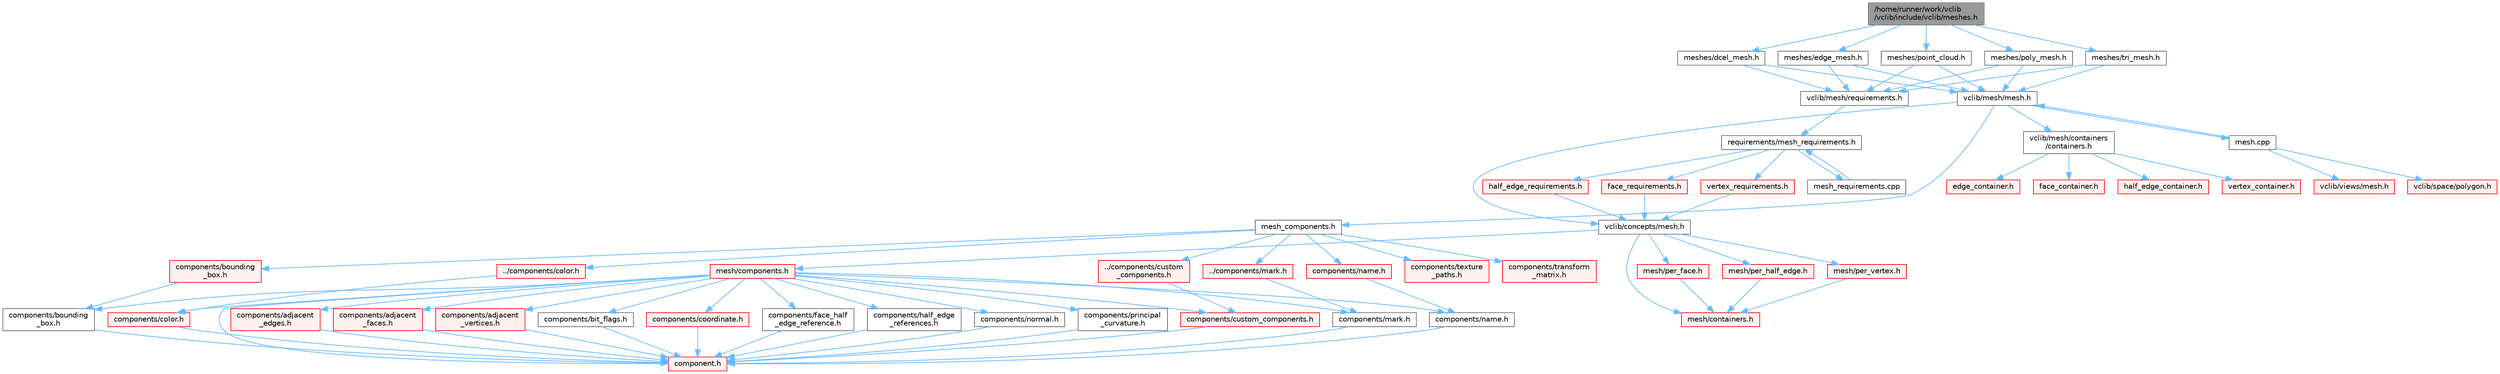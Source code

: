 digraph "/home/runner/work/vclib/vclib/include/vclib/meshes.h"
{
 // LATEX_PDF_SIZE
  bgcolor="transparent";
  edge [fontname=Helvetica,fontsize=10,labelfontname=Helvetica,labelfontsize=10];
  node [fontname=Helvetica,fontsize=10,shape=box,height=0.2,width=0.4];
  Node1 [label="/home/runner/work/vclib\l/vclib/include/vclib/meshes.h",height=0.2,width=0.4,color="gray40", fillcolor="grey60", style="filled", fontcolor="black",tooltip=" "];
  Node1 -> Node2 [color="steelblue1",style="solid"];
  Node2 [label="meshes/dcel_mesh.h",height=0.2,width=0.4,color="grey40", fillcolor="white", style="filled",URL="$dcel__mesh_8h.html",tooltip=" "];
  Node2 -> Node3 [color="steelblue1",style="solid"];
  Node3 [label="vclib/mesh/mesh.h",height=0.2,width=0.4,color="grey40", fillcolor="white", style="filled",URL="$mesh_2mesh_8h.html",tooltip=" "];
  Node3 -> Node4 [color="steelblue1",style="solid"];
  Node4 [label="vclib/concepts/mesh.h",height=0.2,width=0.4,color="grey40", fillcolor="white", style="filled",URL="$concepts_2mesh_8h.html",tooltip=" "];
  Node4 -> Node5 [color="steelblue1",style="solid"];
  Node5 [label="mesh/components.h",height=0.2,width=0.4,color="red", fillcolor="#FFF0F0", style="filled",URL="$concepts_2mesh_2components_8h.html",tooltip=" "];
  Node5 -> Node6 [color="steelblue1",style="solid"];
  Node6 [label="components/adjacent\l_edges.h",height=0.2,width=0.4,color="red", fillcolor="#FFF0F0", style="filled",URL="$concepts_2mesh_2components_2adjacent__edges_8h.html",tooltip=" "];
  Node6 -> Node8 [color="steelblue1",style="solid"];
  Node8 [label="component.h",height=0.2,width=0.4,color="red", fillcolor="#FFF0F0", style="filled",URL="$component_8h.html",tooltip=" "];
  Node5 -> Node20 [color="steelblue1",style="solid"];
  Node20 [label="components/adjacent\l_faces.h",height=0.2,width=0.4,color="red", fillcolor="#FFF0F0", style="filled",URL="$concepts_2mesh_2components_2adjacent__faces_8h.html",tooltip=" "];
  Node20 -> Node8 [color="steelblue1",style="solid"];
  Node5 -> Node21 [color="steelblue1",style="solid"];
  Node21 [label="components/adjacent\l_vertices.h",height=0.2,width=0.4,color="red", fillcolor="#FFF0F0", style="filled",URL="$concepts_2mesh_2components_2adjacent__vertices_8h.html",tooltip=" "];
  Node21 -> Node8 [color="steelblue1",style="solid"];
  Node5 -> Node22 [color="steelblue1",style="solid"];
  Node22 [label="components/bit_flags.h",height=0.2,width=0.4,color="grey40", fillcolor="white", style="filled",URL="$concepts_2mesh_2components_2bit__flags_8h.html",tooltip=" "];
  Node22 -> Node8 [color="steelblue1",style="solid"];
  Node5 -> Node23 [color="steelblue1",style="solid"];
  Node23 [label="components/bounding\l_box.h",height=0.2,width=0.4,color="grey40", fillcolor="white", style="filled",URL="$concepts_2mesh_2components_2bounding__box_8h.html",tooltip=" "];
  Node23 -> Node8 [color="steelblue1",style="solid"];
  Node5 -> Node24 [color="steelblue1",style="solid"];
  Node24 [label="components/color.h",height=0.2,width=0.4,color="red", fillcolor="#FFF0F0", style="filled",URL="$concepts_2mesh_2components_2color_8h.html",tooltip=" "];
  Node24 -> Node8 [color="steelblue1",style="solid"];
  Node5 -> Node8 [color="steelblue1",style="solid"];
  Node5 -> Node40 [color="steelblue1",style="solid"];
  Node40 [label="components/coordinate.h",height=0.2,width=0.4,color="red", fillcolor="#FFF0F0", style="filled",URL="$concepts_2mesh_2components_2coordinate_8h.html",tooltip=" "];
  Node40 -> Node8 [color="steelblue1",style="solid"];
  Node5 -> Node41 [color="steelblue1",style="solid"];
  Node41 [label="components/custom_components.h",height=0.2,width=0.4,color="red", fillcolor="#FFF0F0", style="filled",URL="$concepts_2mesh_2components_2custom__components_8h.html",tooltip=" "];
  Node41 -> Node8 [color="steelblue1",style="solid"];
  Node5 -> Node43 [color="steelblue1",style="solid"];
  Node43 [label="components/face_half\l_edge_reference.h",height=0.2,width=0.4,color="grey40", fillcolor="white", style="filled",URL="$concepts_2mesh_2components_2face__half__edge__reference_8h.html",tooltip=" "];
  Node43 -> Node8 [color="steelblue1",style="solid"];
  Node5 -> Node44 [color="steelblue1",style="solid"];
  Node44 [label="components/half_edge\l_references.h",height=0.2,width=0.4,color="grey40", fillcolor="white", style="filled",URL="$concepts_2mesh_2components_2half__edge__references_8h.html",tooltip=" "];
  Node44 -> Node8 [color="steelblue1",style="solid"];
  Node5 -> Node45 [color="steelblue1",style="solid"];
  Node45 [label="components/mark.h",height=0.2,width=0.4,color="grey40", fillcolor="white", style="filled",URL="$concepts_2mesh_2components_2mark_8h.html",tooltip=" "];
  Node45 -> Node8 [color="steelblue1",style="solid"];
  Node5 -> Node46 [color="steelblue1",style="solid"];
  Node46 [label="components/name.h",height=0.2,width=0.4,color="grey40", fillcolor="white", style="filled",URL="$concepts_2mesh_2components_2name_8h.html",tooltip=" "];
  Node46 -> Node8 [color="steelblue1",style="solid"];
  Node5 -> Node47 [color="steelblue1",style="solid"];
  Node47 [label="components/normal.h",height=0.2,width=0.4,color="grey40", fillcolor="white", style="filled",URL="$concepts_2mesh_2components_2normal_8h.html",tooltip=" "];
  Node47 -> Node8 [color="steelblue1",style="solid"];
  Node5 -> Node48 [color="steelblue1",style="solid"];
  Node48 [label="components/principal\l_curvature.h",height=0.2,width=0.4,color="grey40", fillcolor="white", style="filled",URL="$concepts_2mesh_2components_2principal__curvature_8h.html",tooltip=" "];
  Node48 -> Node8 [color="steelblue1",style="solid"];
  Node4 -> Node57 [color="steelblue1",style="solid"];
  Node57 [label="mesh/containers.h",height=0.2,width=0.4,color="red", fillcolor="#FFF0F0", style="filled",URL="$concepts_2mesh_2containers_8h.html",tooltip=" "];
  Node4 -> Node58 [color="steelblue1",style="solid"];
  Node58 [label="mesh/per_face.h",height=0.2,width=0.4,color="red", fillcolor="#FFF0F0", style="filled",URL="$per__face_8h.html",tooltip=" "];
  Node58 -> Node57 [color="steelblue1",style="solid"];
  Node4 -> Node61 [color="steelblue1",style="solid"];
  Node61 [label="mesh/per_half_edge.h",height=0.2,width=0.4,color="red", fillcolor="#FFF0F0", style="filled",URL="$per__half__edge_8h.html",tooltip=" "];
  Node61 -> Node57 [color="steelblue1",style="solid"];
  Node4 -> Node63 [color="steelblue1",style="solid"];
  Node63 [label="mesh/per_vertex.h",height=0.2,width=0.4,color="red", fillcolor="#FFF0F0", style="filled",URL="$per__vertex_8h.html",tooltip=" "];
  Node63 -> Node57 [color="steelblue1",style="solid"];
  Node3 -> Node65 [color="steelblue1",style="solid"];
  Node65 [label="vclib/mesh/containers\l/containers.h",height=0.2,width=0.4,color="grey40", fillcolor="white", style="filled",URL="$mesh_2containers_2containers_8h.html",tooltip=" "];
  Node65 -> Node66 [color="steelblue1",style="solid"];
  Node66 [label="edge_container.h",height=0.2,width=0.4,color="red", fillcolor="#FFF0F0", style="filled",URL="$edge__container_8h.html",tooltip=" "];
  Node65 -> Node122 [color="steelblue1",style="solid"];
  Node122 [label="face_container.h",height=0.2,width=0.4,color="red", fillcolor="#FFF0F0", style="filled",URL="$face__container_8h.html",tooltip=" "];
  Node65 -> Node151 [color="steelblue1",style="solid"];
  Node151 [label="half_edge_container.h",height=0.2,width=0.4,color="red", fillcolor="#FFF0F0", style="filled",URL="$half__edge__container_8h.html",tooltip=" "];
  Node65 -> Node160 [color="steelblue1",style="solid"];
  Node160 [label="vertex_container.h",height=0.2,width=0.4,color="red", fillcolor="#FFF0F0", style="filled",URL="$vertex__container_8h.html",tooltip=" "];
  Node3 -> Node174 [color="steelblue1",style="solid"];
  Node174 [label="mesh_components.h",height=0.2,width=0.4,color="grey40", fillcolor="white", style="filled",URL="$mesh__components_8h.html",tooltip=" "];
  Node174 -> Node175 [color="steelblue1",style="solid"];
  Node175 [label="components/bounding\l_box.h",height=0.2,width=0.4,color="red", fillcolor="#FFF0F0", style="filled",URL="$mesh_2components_2bounding__box_8h.html",tooltip=" "];
  Node175 -> Node23 [color="steelblue1",style="solid"];
  Node174 -> Node94 [color="steelblue1",style="solid"];
  Node94 [label="../components/color.h",height=0.2,width=0.4,color="red", fillcolor="#FFF0F0", style="filled",URL="$mesh_2components_2color_8h.html",tooltip=" "];
  Node94 -> Node24 [color="steelblue1",style="solid"];
  Node174 -> Node96 [color="steelblue1",style="solid"];
  Node96 [label="../components/custom\l_components.h",height=0.2,width=0.4,color="red", fillcolor="#FFF0F0", style="filled",URL="$mesh_2components_2custom__components_8h.html",tooltip=" "];
  Node96 -> Node41 [color="steelblue1",style="solid"];
  Node174 -> Node101 [color="steelblue1",style="solid"];
  Node101 [label="../components/mark.h",height=0.2,width=0.4,color="red", fillcolor="#FFF0F0", style="filled",URL="$mesh_2components_2mark_8h.html",tooltip=" "];
  Node101 -> Node45 [color="steelblue1",style="solid"];
  Node174 -> Node182 [color="steelblue1",style="solid"];
  Node182 [label="components/name.h",height=0.2,width=0.4,color="red", fillcolor="#FFF0F0", style="filled",URL="$mesh_2components_2name_8h.html",tooltip=" "];
  Node182 -> Node46 [color="steelblue1",style="solid"];
  Node174 -> Node184 [color="steelblue1",style="solid"];
  Node184 [label="components/texture\l_paths.h",height=0.2,width=0.4,color="red", fillcolor="#FFF0F0", style="filled",URL="$mesh_2components_2texture__paths_8h.html",tooltip=" "];
  Node174 -> Node186 [color="steelblue1",style="solid"];
  Node186 [label="components/transform\l_matrix.h",height=0.2,width=0.4,color="red", fillcolor="#FFF0F0", style="filled",URL="$mesh_2components_2transform__matrix_8h.html",tooltip=" "];
  Node3 -> Node191 [color="steelblue1",style="solid"];
  Node191 [label="mesh.cpp",height=0.2,width=0.4,color="grey40", fillcolor="white", style="filled",URL="$mesh_2mesh_8cpp.html",tooltip=" "];
  Node191 -> Node3 [color="steelblue1",style="solid"];
  Node191 -> Node192 [color="steelblue1",style="solid"];
  Node192 [label="vclib/views/mesh.h",height=0.2,width=0.4,color="red", fillcolor="#FFF0F0", style="filled",URL="$views_2mesh_8h.html",tooltip=" "];
  Node191 -> Node218 [color="steelblue1",style="solid"];
  Node218 [label="vclib/space/polygon.h",height=0.2,width=0.4,color="red", fillcolor="#FFF0F0", style="filled",URL="$space_2polygon_8h.html",tooltip=" "];
  Node2 -> Node223 [color="steelblue1",style="solid"];
  Node223 [label="vclib/mesh/requirements.h",height=0.2,width=0.4,color="grey40", fillcolor="white", style="filled",URL="$requirements_8h.html",tooltip=" "];
  Node223 -> Node224 [color="steelblue1",style="solid"];
  Node224 [label="requirements/mesh_requirements.h",height=0.2,width=0.4,color="grey40", fillcolor="white", style="filled",URL="$mesh__requirements_8h.html",tooltip=" "];
  Node224 -> Node225 [color="steelblue1",style="solid"];
  Node225 [label="half_edge_requirements.h",height=0.2,width=0.4,color="red", fillcolor="#FFF0F0", style="filled",URL="$half__edge__requirements_8h.html",tooltip=" "];
  Node225 -> Node4 [color="steelblue1",style="solid"];
  Node224 -> Node229 [color="steelblue1",style="solid"];
  Node229 [label="face_requirements.h",height=0.2,width=0.4,color="red", fillcolor="#FFF0F0", style="filled",URL="$face__requirements_8h.html",tooltip=" "];
  Node229 -> Node4 [color="steelblue1",style="solid"];
  Node224 -> Node227 [color="steelblue1",style="solid"];
  Node227 [label="vertex_requirements.h",height=0.2,width=0.4,color="red", fillcolor="#FFF0F0", style="filled",URL="$vertex__requirements_8h.html",tooltip=" "];
  Node227 -> Node4 [color="steelblue1",style="solid"];
  Node224 -> Node231 [color="steelblue1",style="solid"];
  Node231 [label="mesh_requirements.cpp",height=0.2,width=0.4,color="grey40", fillcolor="white", style="filled",URL="$mesh__requirements_8cpp.html",tooltip=" "];
  Node231 -> Node224 [color="steelblue1",style="solid"];
  Node1 -> Node232 [color="steelblue1",style="solid"];
  Node232 [label="meshes/edge_mesh.h",height=0.2,width=0.4,color="grey40", fillcolor="white", style="filled",URL="$edge__mesh_8h.html",tooltip=" "];
  Node232 -> Node3 [color="steelblue1",style="solid"];
  Node232 -> Node223 [color="steelblue1",style="solid"];
  Node1 -> Node233 [color="steelblue1",style="solid"];
  Node233 [label="meshes/point_cloud.h",height=0.2,width=0.4,color="grey40", fillcolor="white", style="filled",URL="$point__cloud_8h.html",tooltip=" "];
  Node233 -> Node3 [color="steelblue1",style="solid"];
  Node233 -> Node223 [color="steelblue1",style="solid"];
  Node1 -> Node234 [color="steelblue1",style="solid"];
  Node234 [label="meshes/poly_mesh.h",height=0.2,width=0.4,color="grey40", fillcolor="white", style="filled",URL="$poly__mesh_8h.html",tooltip=" "];
  Node234 -> Node3 [color="steelblue1",style="solid"];
  Node234 -> Node223 [color="steelblue1",style="solid"];
  Node1 -> Node235 [color="steelblue1",style="solid"];
  Node235 [label="meshes/tri_mesh.h",height=0.2,width=0.4,color="grey40", fillcolor="white", style="filled",URL="$tri__mesh_8h.html",tooltip=" "];
  Node235 -> Node3 [color="steelblue1",style="solid"];
  Node235 -> Node223 [color="steelblue1",style="solid"];
}
